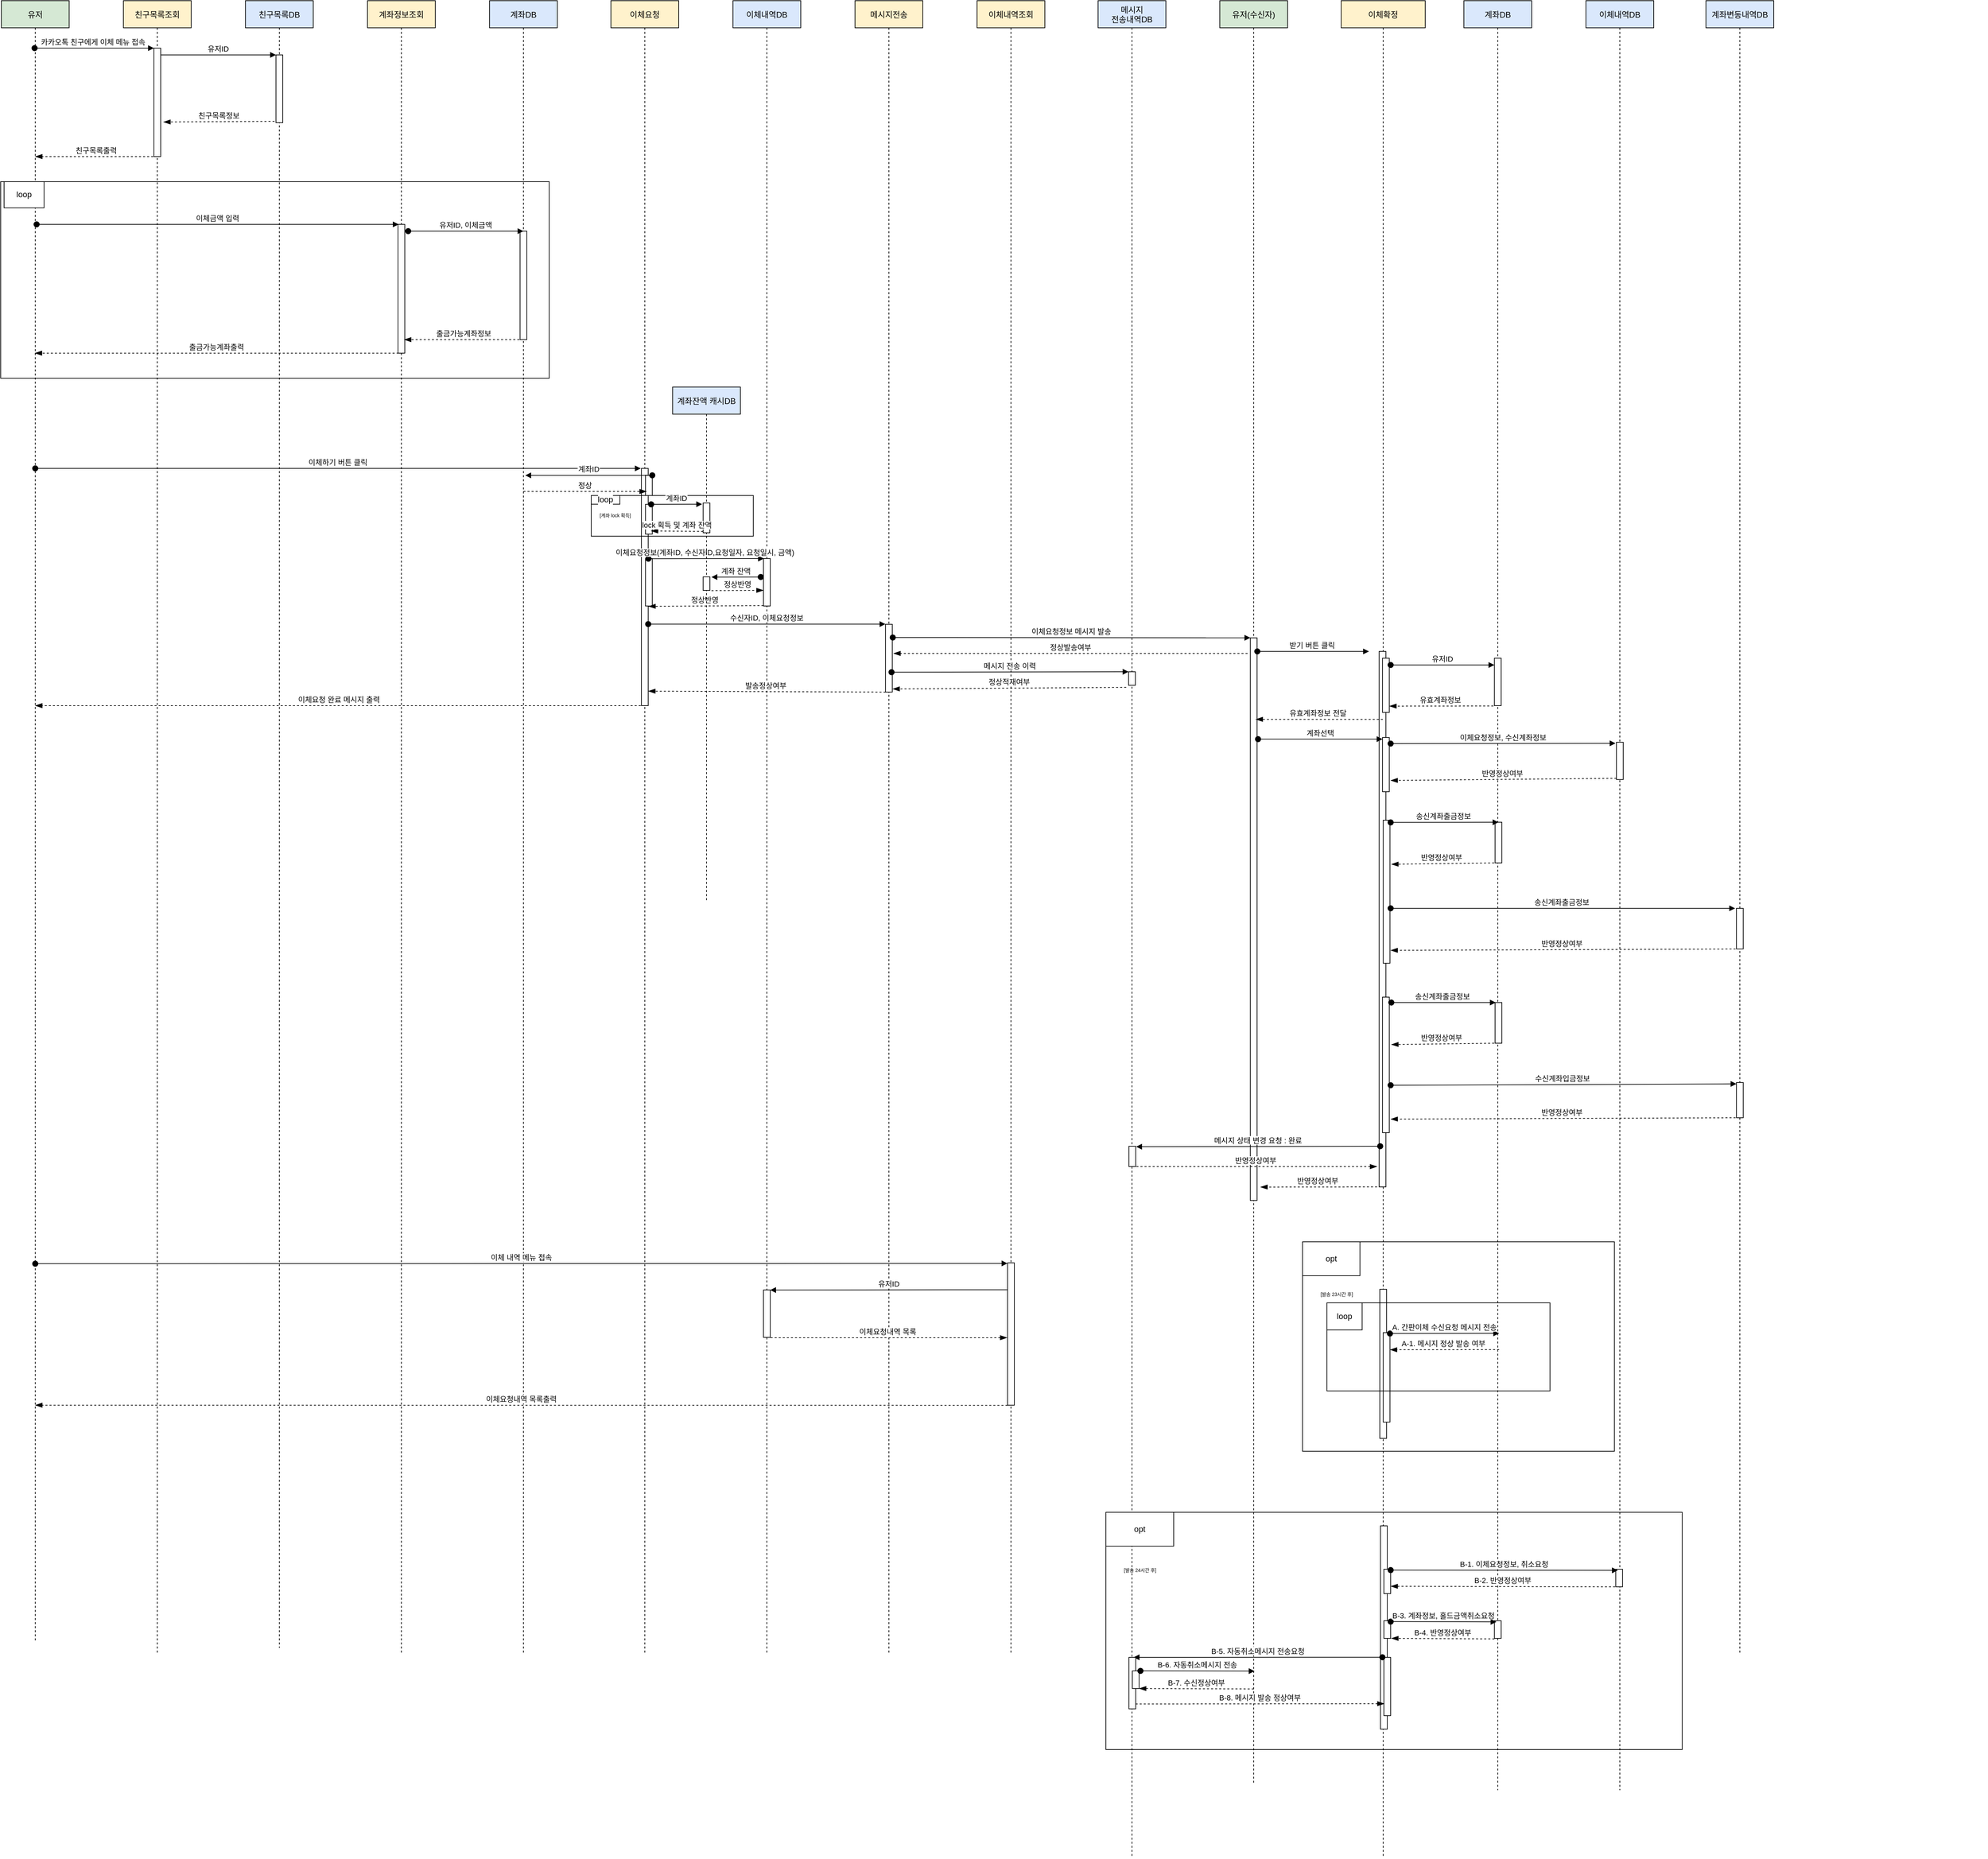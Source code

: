 <mxfile version="20.3.3" type="github">
  <diagram id="kgpKYQtTHZ0yAKxKKP6v" name="Page-1">
    <mxGraphModel dx="6538" dy="3176" grid="1" gridSize="10" guides="1" tooltips="1" connect="1" arrows="1" fold="1" page="1" pageScale="1" pageWidth="850" pageHeight="1100" background="none" math="0" shadow="0">
      <root>
        <mxCell id="0" />
        <mxCell id="1" parent="0" />
        <mxCell id="2jdDPLGbn6Hf8-7H8EuZ-40" value="" style="group" parent="1" vertex="1" connectable="0">
          <mxGeometry x="-380" y="80" width="2929" height="2740" as="geometry" />
        </mxCell>
        <mxCell id="3nuBFxr9cyL0pnOWT2aG-1" value="친구목록조회" style="shape=umlLifeline;perimeter=lifelinePerimeter;container=1;collapsible=0;recursiveResize=0;rounded=0;shadow=0;strokeWidth=1;fillColor=#fff2cc;strokeColor=default;" parent="2jdDPLGbn6Hf8-7H8EuZ-40" vertex="1">
          <mxGeometry x="180" width="100" height="2440" as="geometry" />
        </mxCell>
        <mxCell id="3nuBFxr9cyL0pnOWT2aG-2" value="" style="points=[];perimeter=orthogonalPerimeter;rounded=0;shadow=0;strokeWidth=1;" parent="3nuBFxr9cyL0pnOWT2aG-1" vertex="1">
          <mxGeometry x="45" y="70" width="10" height="160" as="geometry" />
        </mxCell>
        <mxCell id="3nuBFxr9cyL0pnOWT2aG-5" value="친구목록DB" style="shape=umlLifeline;perimeter=lifelinePerimeter;container=1;collapsible=0;recursiveResize=0;rounded=0;shadow=0;strokeWidth=1;fillColor=#dae8fc;strokeColor=default;" parent="2jdDPLGbn6Hf8-7H8EuZ-40" vertex="1">
          <mxGeometry x="360" width="100" height="2430" as="geometry" />
        </mxCell>
        <mxCell id="3nuBFxr9cyL0pnOWT2aG-6" value="" style="points=[];perimeter=orthogonalPerimeter;rounded=0;shadow=0;strokeWidth=1;" parent="3nuBFxr9cyL0pnOWT2aG-5" vertex="1">
          <mxGeometry x="45" y="80" width="10" height="100" as="geometry" />
        </mxCell>
        <mxCell id="3nuBFxr9cyL0pnOWT2aG-7" value="친구목록정보" style="verticalAlign=bottom;endArrow=blockThin;dashed=1;endSize=8;shadow=0;strokeWidth=1;exitX=-0.2;exitY=0.98;exitDx=0;exitDy=0;exitPerimeter=0;endFill=1;entryX=1.4;entryY=0.681;entryDx=0;entryDy=0;entryPerimeter=0;" parent="2jdDPLGbn6Hf8-7H8EuZ-40" target="3nuBFxr9cyL0pnOWT2aG-2" edge="1">
          <mxGeometry relative="1" as="geometry">
            <mxPoint x="240" y="178" as="targetPoint" />
            <mxPoint x="403" y="178" as="sourcePoint" />
          </mxGeometry>
        </mxCell>
        <mxCell id="3nuBFxr9cyL0pnOWT2aG-8" value="유저ID" style="verticalAlign=bottom;endArrow=block;entryX=0;entryY=0;shadow=0;strokeWidth=1;" parent="2jdDPLGbn6Hf8-7H8EuZ-40" source="3nuBFxr9cyL0pnOWT2aG-2" target="3nuBFxr9cyL0pnOWT2aG-6" edge="1">
          <mxGeometry relative="1" as="geometry">
            <mxPoint x="335" y="80" as="sourcePoint" />
          </mxGeometry>
        </mxCell>
        <mxCell id="CvV1-d97VzqDH3h47T7x-1" value="유저" style="shape=umlLifeline;perimeter=lifelinePerimeter;container=1;collapsible=0;recursiveResize=0;rounded=0;shadow=0;strokeWidth=1;fillColor=#d5e8d4;strokeColor=default;" parent="2jdDPLGbn6Hf8-7H8EuZ-40" vertex="1">
          <mxGeometry width="100" height="2420" as="geometry" />
        </mxCell>
        <mxCell id="CvV1-d97VzqDH3h47T7x-10" value="이체금액 입력" style="verticalAlign=bottom;startArrow=oval;endArrow=block;startSize=8;shadow=0;strokeWidth=1;exitX=0.4;exitY=0;exitDx=0;exitDy=0;exitPerimeter=0;entryX=0.1;entryY=0;entryDx=0;entryDy=0;entryPerimeter=0;" parent="CvV1-d97VzqDH3h47T7x-1" target="CvV1-d97VzqDH3h47T7x-8" edge="1">
          <mxGeometry relative="1" as="geometry">
            <mxPoint x="52" y="330" as="sourcePoint" />
            <mxPoint x="228" y="330" as="targetPoint" />
          </mxGeometry>
        </mxCell>
        <mxCell id="3nuBFxr9cyL0pnOWT2aG-3" value="카카오톡 친구에게 이체 메뉴 접속 " style="verticalAlign=bottom;startArrow=oval;endArrow=block;startSize=8;shadow=0;strokeWidth=1;exitX=0.4;exitY=0;exitDx=0;exitDy=0;exitPerimeter=0;" parent="2jdDPLGbn6Hf8-7H8EuZ-40" target="3nuBFxr9cyL0pnOWT2aG-2" edge="1">
          <mxGeometry relative="1" as="geometry">
            <mxPoint x="49" y="70" as="sourcePoint" />
          </mxGeometry>
        </mxCell>
        <mxCell id="CvV1-d97VzqDH3h47T7x-9" value="친구목록출력" style="verticalAlign=bottom;endArrow=blockThin;dashed=1;endSize=8;shadow=0;strokeWidth=1;endFill=1;" parent="2jdDPLGbn6Hf8-7H8EuZ-40" target="CvV1-d97VzqDH3h47T7x-1" edge="1">
          <mxGeometry relative="1" as="geometry">
            <mxPoint x="245" y="240" as="targetPoint" />
            <mxPoint x="230" y="230" as="sourcePoint" />
          </mxGeometry>
        </mxCell>
        <mxCell id="CvV1-d97VzqDH3h47T7x-13" value="계좌정보조회" style="shape=umlLifeline;perimeter=lifelinePerimeter;container=1;collapsible=0;recursiveResize=0;rounded=0;shadow=0;strokeWidth=1;fillColor=#fff2cc;strokeColor=default;" parent="2jdDPLGbn6Hf8-7H8EuZ-40" vertex="1">
          <mxGeometry x="540" width="100" height="2440" as="geometry" />
        </mxCell>
        <mxCell id="CvV1-d97VzqDH3h47T7x-8" value="" style="points=[];perimeter=orthogonalPerimeter;rounded=0;shadow=0;strokeWidth=1;" parent="CvV1-d97VzqDH3h47T7x-13" vertex="1">
          <mxGeometry x="45" y="330" width="10" height="190" as="geometry" />
        </mxCell>
        <mxCell id="CvV1-d97VzqDH3h47T7x-15" value="계좌DB" style="shape=umlLifeline;perimeter=lifelinePerimeter;container=1;collapsible=0;recursiveResize=0;rounded=0;shadow=0;strokeWidth=1;fillColor=#dae8fc;strokeColor=default;" parent="2jdDPLGbn6Hf8-7H8EuZ-40" vertex="1">
          <mxGeometry x="720" width="100" height="2440" as="geometry" />
        </mxCell>
        <mxCell id="CvV1-d97VzqDH3h47T7x-16" value="" style="points=[];perimeter=orthogonalPerimeter;rounded=0;shadow=0;strokeWidth=1;" parent="CvV1-d97VzqDH3h47T7x-15" vertex="1">
          <mxGeometry x="45" y="340" width="10" height="160" as="geometry" />
        </mxCell>
        <mxCell id="CvV1-d97VzqDH3h47T7x-19" value="유저ID, 이체금액" style="verticalAlign=bottom;startArrow=oval;endArrow=block;startSize=8;shadow=0;strokeWidth=1;entryX=0.5;entryY=0;entryDx=0;entryDy=0;entryPerimeter=0;" parent="2jdDPLGbn6Hf8-7H8EuZ-40" target="CvV1-d97VzqDH3h47T7x-16" edge="1">
          <mxGeometry relative="1" as="geometry">
            <mxPoint x="600" y="340" as="sourcePoint" />
            <mxPoint x="1154" y="370" as="targetPoint" />
          </mxGeometry>
        </mxCell>
        <mxCell id="CvV1-d97VzqDH3h47T7x-24" value="출금가능계좌정보" style="verticalAlign=bottom;endArrow=blockThin;dashed=1;endSize=8;shadow=0;strokeWidth=1;entryX=0.9;entryY=0.869;entryDx=0;entryDy=0;entryPerimeter=0;exitX=0.5;exitY=1;exitDx=0;exitDy=0;exitPerimeter=0;endFill=1;" parent="2jdDPLGbn6Hf8-7H8EuZ-40" edge="1">
          <mxGeometry relative="1" as="geometry">
            <mxPoint x="594" y="500.04" as="targetPoint" />
            <mxPoint x="770" y="500" as="sourcePoint" />
          </mxGeometry>
        </mxCell>
        <mxCell id="CvV1-d97VzqDH3h47T7x-25" value="출금가능계좌출력" style="verticalAlign=bottom;endArrow=blockThin;dashed=1;endSize=8;shadow=0;strokeWidth=1;exitX=0.5;exitY=1;exitDx=0;exitDy=0;exitPerimeter=0;endFill=1;" parent="2jdDPLGbn6Hf8-7H8EuZ-40" edge="1">
          <mxGeometry relative="1" as="geometry">
            <mxPoint x="49.5" y="520" as="targetPoint" />
            <mxPoint x="586" y="520" as="sourcePoint" />
          </mxGeometry>
        </mxCell>
        <mxCell id="CvV1-d97VzqDH3h47T7x-55" value="" style="group" parent="2jdDPLGbn6Hf8-7H8EuZ-40" vertex="1" connectable="0">
          <mxGeometry x="4" y="267" width="809" height="290" as="geometry" />
        </mxCell>
        <mxCell id="CvV1-d97VzqDH3h47T7x-54" value="loop" style="whiteSpace=wrap;html=1;labelBackgroundColor=#FFFFFF;strokeWidth=1;fillColor=default;" parent="CvV1-d97VzqDH3h47T7x-55" vertex="1">
          <mxGeometry width="58.99" height="38.667" as="geometry" />
        </mxCell>
        <mxCell id="CvV1-d97VzqDH3h47T7x-53" value="" style="whiteSpace=wrap;html=1;labelBackgroundColor=#FFFFFF;strokeWidth=1;fillColor=none;" parent="CvV1-d97VzqDH3h47T7x-55" vertex="1">
          <mxGeometry x="-5" width="809" height="290" as="geometry" />
        </mxCell>
        <mxCell id="CvV1-d97VzqDH3h47T7x-63" value="이체하기 버튼 클릭" style="verticalAlign=bottom;startArrow=oval;endArrow=block;startSize=8;shadow=0;strokeWidth=1;exitX=0.4;exitY=0;exitDx=0;exitDy=0;exitPerimeter=0;entryX=-0.1;entryY=0;entryDx=0;entryDy=0;entryPerimeter=0;" parent="2jdDPLGbn6Hf8-7H8EuZ-40" target="CvV1-d97VzqDH3h47T7x-65" edge="1">
          <mxGeometry relative="1" as="geometry">
            <mxPoint x="50" y="690" as="sourcePoint" />
            <mxPoint x="226" y="690" as="targetPoint" />
          </mxGeometry>
        </mxCell>
        <mxCell id="CvV1-d97VzqDH3h47T7x-77" value="이체요청 완료 메시지 출력 " style="verticalAlign=bottom;endArrow=blockThin;dashed=1;endSize=8;shadow=0;strokeWidth=1;exitX=0.5;exitY=1;exitDx=0;exitDy=0;exitPerimeter=0;endFill=1;" parent="2jdDPLGbn6Hf8-7H8EuZ-40" source="CvV1-d97VzqDH3h47T7x-65" target="CvV1-d97VzqDH3h47T7x-1" edge="1">
          <mxGeometry relative="1" as="geometry">
            <mxPoint x="772.0" y="1040.45" as="targetPoint" />
            <mxPoint x="1120.85" y="1040" as="sourcePoint" />
          </mxGeometry>
        </mxCell>
        <mxCell id="CvV1-d97VzqDH3h47T7x-79" value="이체 내역 메뉴 접속" style="verticalAlign=bottom;startArrow=oval;endArrow=block;startSize=8;shadow=0;strokeWidth=1;exitX=0.5;exitY=0.484;exitDx=0;exitDy=0;exitPerimeter=0;entryX=-0.015;entryY=0.004;entryDx=0;entryDy=0;entryPerimeter=0;" parent="2jdDPLGbn6Hf8-7H8EuZ-40" target="CvV1-d97VzqDH3h47T7x-82" edge="1">
          <mxGeometry relative="1" as="geometry">
            <mxPoint x="50" y="1863.28" as="sourcePoint" />
            <mxPoint x="1127" y="1862" as="targetPoint" />
          </mxGeometry>
        </mxCell>
        <mxCell id="CvV1-d97VzqDH3h47T7x-87" value="이체요청내역 목록출력" style="verticalAlign=bottom;endArrow=blockThin;dashed=1;endSize=8;shadow=0;strokeWidth=1;endFill=1;exitX=0;exitY=1.001;exitDx=0;exitDy=0;exitPerimeter=0;" parent="2jdDPLGbn6Hf8-7H8EuZ-40" source="CvV1-d97VzqDH3h47T7x-82" edge="1">
          <mxGeometry relative="1" as="geometry">
            <mxPoint x="50" y="2072" as="targetPoint" />
            <mxPoint x="1790" y="2072" as="sourcePoint" />
          </mxGeometry>
        </mxCell>
        <mxCell id="CvV1-d97VzqDH3h47T7x-135" value="" style="group" parent="2jdDPLGbn6Hf8-7H8EuZ-40" vertex="1" connectable="0">
          <mxGeometry x="899" width="2030" height="2740" as="geometry" />
        </mxCell>
        <mxCell id="CvV1-d97VzqDH3h47T7x-64" value="이체요청" style="shape=umlLifeline;perimeter=lifelinePerimeter;container=1;collapsible=0;recursiveResize=0;rounded=0;shadow=0;strokeWidth=1;fillColor=#fff2cc;strokeColor=default;" parent="CvV1-d97VzqDH3h47T7x-135" vertex="1">
          <mxGeometry width="100" height="2440" as="geometry" />
        </mxCell>
        <mxCell id="CvV1-d97VzqDH3h47T7x-65" value="" style="points=[];perimeter=orthogonalPerimeter;rounded=0;shadow=0;strokeWidth=1;" parent="CvV1-d97VzqDH3h47T7x-64" vertex="1">
          <mxGeometry x="45" y="690" width="10" height="350" as="geometry" />
        </mxCell>
        <mxCell id="998yXdrQcmCT62WCg0Dt-4" value="" style="points=[];perimeter=orthogonalPerimeter;rounded=0;shadow=0;strokeWidth=1;" vertex="1" parent="CvV1-d97VzqDH3h47T7x-64">
          <mxGeometry x="51" y="823" width="10" height="70" as="geometry" />
        </mxCell>
        <mxCell id="998yXdrQcmCT62WCg0Dt-15" value="" style="group" vertex="1" connectable="0" parent="CvV1-d97VzqDH3h47T7x-64">
          <mxGeometry x="-19" y="730" width="229" height="60" as="geometry" />
        </mxCell>
        <mxCell id="CvV1-d97VzqDH3h47T7x-56" value="" style="group" parent="998yXdrQcmCT62WCg0Dt-15" vertex="1" connectable="0">
          <mxGeometry width="229.0" height="60" as="geometry" />
        </mxCell>
        <mxCell id="CvV1-d97VzqDH3h47T7x-61" value="" style="group" parent="CvV1-d97VzqDH3h47T7x-56" vertex="1" connectable="0">
          <mxGeometry width="229.0" height="60" as="geometry" />
        </mxCell>
        <mxCell id="CvV1-d97VzqDH3h47T7x-57" value="" style="whiteSpace=wrap;html=1;labelBackgroundColor=#FFFFFF;strokeWidth=1;fillColor=none;" parent="CvV1-d97VzqDH3h47T7x-61" vertex="1">
          <mxGeometry x="-10" width="239" height="60" as="geometry" />
        </mxCell>
        <mxCell id="CvV1-d97VzqDH3h47T7x-60" value="[계좌 lock 획득]" style="text;html=1;align=center;verticalAlign=middle;resizable=0;points=[];autosize=1;strokeColor=none;fillColor=none;fontSize=7;" parent="CvV1-d97VzqDH3h47T7x-61" vertex="1">
          <mxGeometry x="-20.004" y="15.0" width="90" height="30" as="geometry" />
        </mxCell>
        <mxCell id="CvV1-d97VzqDH3h47T7x-58" value="loop" style="whiteSpace=wrap;html=1;labelBackgroundColor=#FFFFFF;strokeWidth=1;fillColor=default;" parent="998yXdrQcmCT62WCg0Dt-15" vertex="1">
          <mxGeometry x="-10" width="42.184" height="12.857" as="geometry" />
        </mxCell>
        <mxCell id="CvV1-d97VzqDH3h47T7x-66" value="이체내역DB" style="shape=umlLifeline;perimeter=lifelinePerimeter;container=1;collapsible=0;recursiveResize=0;rounded=0;shadow=0;strokeWidth=1;fillColor=#dae8fc;strokeColor=default;" parent="CvV1-d97VzqDH3h47T7x-135" vertex="1">
          <mxGeometry x="180" width="100" height="2440" as="geometry" />
        </mxCell>
        <mxCell id="CvV1-d97VzqDH3h47T7x-67" value="" style="points=[];perimeter=orthogonalPerimeter;rounded=0;shadow=0;strokeWidth=1;" parent="CvV1-d97VzqDH3h47T7x-66" vertex="1">
          <mxGeometry x="45" y="823" width="10" height="70" as="geometry" />
        </mxCell>
        <mxCell id="CvV1-d97VzqDH3h47T7x-84" value="" style="points=[];perimeter=orthogonalPerimeter;rounded=0;shadow=0;strokeWidth=1;" parent="CvV1-d97VzqDH3h47T7x-66" vertex="1">
          <mxGeometry x="45" y="1902" width="10" height="70" as="geometry" />
        </mxCell>
        <mxCell id="CvV1-d97VzqDH3h47T7x-68" value="메시지전송" style="shape=umlLifeline;perimeter=lifelinePerimeter;container=1;collapsible=0;recursiveResize=0;rounded=0;shadow=0;strokeWidth=1;fillColor=#fff2cc;strokeColor=default;" parent="CvV1-d97VzqDH3h47T7x-135" vertex="1">
          <mxGeometry x="360" width="100" height="2440" as="geometry" />
        </mxCell>
        <mxCell id="CvV1-d97VzqDH3h47T7x-69" value="" style="points=[];perimeter=orthogonalPerimeter;rounded=0;shadow=0;strokeWidth=1;" parent="CvV1-d97VzqDH3h47T7x-68" vertex="1">
          <mxGeometry x="45" y="920" width="10" height="100" as="geometry" />
        </mxCell>
        <mxCell id="CvV1-d97VzqDH3h47T7x-71" value="이체요청정보(계좌ID, 수신자ID,요청일자, 요청일시, 금액) " style="verticalAlign=bottom;startArrow=oval;endArrow=block;startSize=8;shadow=0;strokeWidth=1;exitX=1.031;exitY=0.172;exitDx=0;exitDy=0;exitPerimeter=0;entryX=0.068;entryY=0;entryDx=0;entryDy=0;entryPerimeter=0;" parent="CvV1-d97VzqDH3h47T7x-135" target="CvV1-d97VzqDH3h47T7x-67" edge="1">
          <mxGeometry relative="1" as="geometry">
            <mxPoint x="55.31" y="823.2" as="sourcePoint" />
            <mxPoint x="230" y="823" as="targetPoint" />
          </mxGeometry>
        </mxCell>
        <mxCell id="CvV1-d97VzqDH3h47T7x-72" value="수신자ID, 이체요청정보" style="verticalAlign=bottom;startArrow=oval;endArrow=block;startSize=8;shadow=0;strokeWidth=1;entryX=-0.014;entryY=-0.003;entryDx=0;entryDy=0;entryPerimeter=0;" parent="CvV1-d97VzqDH3h47T7x-135" source="CvV1-d97VzqDH3h47T7x-65" target="CvV1-d97VzqDH3h47T7x-69" edge="1">
          <mxGeometry relative="1" as="geometry">
            <mxPoint x="65.31" y="860.2" as="sourcePoint" />
            <mxPoint x="235.68" y="860" as="targetPoint" />
          </mxGeometry>
        </mxCell>
        <mxCell id="CvV1-d97VzqDH3h47T7x-73" value="정상반영 " style="verticalAlign=bottom;endArrow=blockThin;dashed=1;endSize=8;shadow=0;strokeWidth=1;exitX=0.009;exitY=0.991;exitDx=0;exitDy=0;exitPerimeter=0;endFill=1;entryX=1.036;entryY=0.373;entryDx=0;entryDy=0;entryPerimeter=0;" parent="CvV1-d97VzqDH3h47T7x-135" source="CvV1-d97VzqDH3h47T7x-67" edge="1">
          <mxGeometry x="-0.001" relative="1" as="geometry">
            <mxPoint x="55.36" y="893.55" as="targetPoint" />
            <mxPoint x="225" y="891.82" as="sourcePoint" />
            <mxPoint as="offset" />
          </mxGeometry>
        </mxCell>
        <mxCell id="CvV1-d97VzqDH3h47T7x-74" value="유저(수신자)" style="shape=umlLifeline;perimeter=lifelinePerimeter;container=1;collapsible=0;recursiveResize=0;rounded=0;shadow=0;strokeWidth=1;fillColor=#d5e8d4;strokeColor=default;" parent="CvV1-d97VzqDH3h47T7x-135" vertex="1">
          <mxGeometry x="898" width="100" height="2630" as="geometry" />
        </mxCell>
        <mxCell id="CvV1-d97VzqDH3h47T7x-88" value="" style="points=[];perimeter=orthogonalPerimeter;rounded=0;shadow=0;strokeWidth=1;" parent="CvV1-d97VzqDH3h47T7x-74" vertex="1">
          <mxGeometry x="45" y="940" width="10" height="830" as="geometry" />
        </mxCell>
        <mxCell id="CvV1-d97VzqDH3h47T7x-76" value="발송정상여부 " style="verticalAlign=bottom;endArrow=blockThin;dashed=1;endSize=8;shadow=0;strokeWidth=1;exitX=0.008;exitY=1;exitDx=0;exitDy=0;exitPerimeter=0;endFill=1;entryX=1.012;entryY=0.939;entryDx=0;entryDy=0;entryPerimeter=0;" parent="CvV1-d97VzqDH3h47T7x-135" source="CvV1-d97VzqDH3h47T7x-69" target="CvV1-d97VzqDH3h47T7x-65" edge="1">
          <mxGeometry relative="1" as="geometry">
            <mxPoint x="150" y="931" as="targetPoint" />
            <mxPoint x="399.73" y="930.0" as="sourcePoint" />
          </mxGeometry>
        </mxCell>
        <mxCell id="CvV1-d97VzqDH3h47T7x-81" value="이체내역조회" style="shape=umlLifeline;perimeter=lifelinePerimeter;container=1;collapsible=0;recursiveResize=0;rounded=0;shadow=0;strokeWidth=1;fillColor=#fff2cc;strokeColor=default;" parent="CvV1-d97VzqDH3h47T7x-135" vertex="1">
          <mxGeometry x="540" width="100" height="2440" as="geometry" />
        </mxCell>
        <mxCell id="CvV1-d97VzqDH3h47T7x-82" value="" style="points=[];perimeter=orthogonalPerimeter;rounded=0;shadow=0;strokeWidth=1;" parent="CvV1-d97VzqDH3h47T7x-81" vertex="1">
          <mxGeometry x="45" y="1862" width="10" height="210" as="geometry" />
        </mxCell>
        <mxCell id="CvV1-d97VzqDH3h47T7x-83" value="유저ID" style="verticalAlign=bottom;startArrow=none;endArrow=block;startSize=8;shadow=0;strokeWidth=1;exitX=0.002;exitY=0.189;exitDx=0;exitDy=0;exitPerimeter=0;entryX=0.99;entryY=0.002;entryDx=0;entryDy=0;entryPerimeter=0;startFill=0;" parent="CvV1-d97VzqDH3h47T7x-135" source="CvV1-d97VzqDH3h47T7x-82" target="CvV1-d97VzqDH3h47T7x-84" edge="1">
          <mxGeometry relative="1" as="geometry">
            <mxPoint x="-1020" y="1873.28" as="sourcePoint" />
            <mxPoint x="340" y="1902" as="targetPoint" />
          </mxGeometry>
        </mxCell>
        <mxCell id="CvV1-d97VzqDH3h47T7x-85" value="이체요청내역 목록 " style="verticalAlign=bottom;endArrow=blockThin;dashed=1;endSize=8;shadow=0;strokeWidth=1;exitX=1.047;exitY=1.008;exitDx=0;exitDy=0;exitPerimeter=0;endFill=1;entryX=-0.049;entryY=0.526;entryDx=0;entryDy=0;entryPerimeter=0;" parent="CvV1-d97VzqDH3h47T7x-135" source="CvV1-d97VzqDH3h47T7x-84" target="CvV1-d97VzqDH3h47T7x-82" edge="1">
          <mxGeometry relative="1" as="geometry">
            <mxPoint x="-140" y="2022.45" as="targetPoint" />
            <mxPoint x="208.85" y="2022" as="sourcePoint" />
          </mxGeometry>
        </mxCell>
        <mxCell id="CvV1-d97VzqDH3h47T7x-89" value="이체확정" style="shape=umlLifeline;perimeter=lifelinePerimeter;container=1;collapsible=0;recursiveResize=0;rounded=0;shadow=0;strokeWidth=1;fillColor=#fff2cc;strokeColor=default;" parent="CvV1-d97VzqDH3h47T7x-135" vertex="1">
          <mxGeometry x="1077" width="124" height="2740" as="geometry" />
        </mxCell>
        <mxCell id="CvV1-d97VzqDH3h47T7x-90" value="" style="points=[];perimeter=orthogonalPerimeter;rounded=0;shadow=0;strokeWidth=1;" parent="CvV1-d97VzqDH3h47T7x-89" vertex="1">
          <mxGeometry x="56" y="960" width="10" height="790" as="geometry" />
        </mxCell>
        <mxCell id="CvV1-d97VzqDH3h47T7x-94" value="" style="points=[];perimeter=orthogonalPerimeter;rounded=0;shadow=0;strokeWidth=1;" parent="CvV1-d97VzqDH3h47T7x-89" vertex="1">
          <mxGeometry x="61" y="970" width="10" height="80" as="geometry" />
        </mxCell>
        <mxCell id="CvV1-d97VzqDH3h47T7x-114" value="" style="points=[];perimeter=orthogonalPerimeter;rounded=0;shadow=0;strokeWidth=1;" parent="CvV1-d97VzqDH3h47T7x-89" vertex="1">
          <mxGeometry x="62" y="1209" width="10" height="211" as="geometry" />
        </mxCell>
        <mxCell id="CvV1-d97VzqDH3h47T7x-124" value="" style="points=[];perimeter=orthogonalPerimeter;rounded=0;shadow=0;strokeWidth=1;" parent="CvV1-d97VzqDH3h47T7x-89" vertex="1">
          <mxGeometry x="61" y="1470" width="10" height="200" as="geometry" />
        </mxCell>
        <mxCell id="2jdDPLGbn6Hf8-7H8EuZ-38" value="유효계좌정보 전달 " style="verticalAlign=bottom;endArrow=blockThin;dashed=1;endSize=8;shadow=0;strokeWidth=1;endFill=1;entryX=1.014;entryY=0.884;entryDx=0;entryDy=0;entryPerimeter=0;" parent="CvV1-d97VzqDH3h47T7x-89" source="CvV1-d97VzqDH3h47T7x-89" edge="1">
          <mxGeometry relative="1" as="geometry">
            <mxPoint x="-126.0" y="1060.23" as="targetPoint" />
            <mxPoint x="27.36" y="1060.0" as="sourcePoint" />
          </mxGeometry>
        </mxCell>
        <mxCell id="CvV1-d97VzqDH3h47T7x-91" value="받기 버튼 클릭 " style="verticalAlign=bottom;startArrow=oval;endArrow=block;startSize=8;shadow=0;strokeWidth=1;exitX=1.071;exitY=0.235;exitDx=0;exitDy=0;exitPerimeter=0;" parent="CvV1-d97VzqDH3h47T7x-135" edge="1">
          <mxGeometry relative="1" as="geometry">
            <mxPoint x="953.35" y="960.0" as="sourcePoint" />
            <mxPoint x="1118" y="960" as="targetPoint" />
          </mxGeometry>
        </mxCell>
        <mxCell id="CvV1-d97VzqDH3h47T7x-92" value="계좌DB" style="shape=umlLifeline;perimeter=lifelinePerimeter;container=1;collapsible=0;recursiveResize=0;rounded=0;shadow=0;strokeWidth=1;labelBackgroundColor=none;fillColor=#dae8fc;strokeColor=default;" parent="CvV1-d97VzqDH3h47T7x-135" vertex="1">
          <mxGeometry x="1258" width="100" height="2640" as="geometry" />
        </mxCell>
        <mxCell id="CvV1-d97VzqDH3h47T7x-93" value="" style="points=[];perimeter=orthogonalPerimeter;rounded=0;shadow=0;strokeWidth=1;" parent="CvV1-d97VzqDH3h47T7x-92" vertex="1">
          <mxGeometry x="45" y="970" width="10" height="70" as="geometry" />
        </mxCell>
        <mxCell id="CvV1-d97VzqDH3h47T7x-126" value="수신계좌입금정보 " style="verticalAlign=bottom;startArrow=oval;endArrow=block;startSize=8;shadow=0;strokeWidth=1;entryX=-0.038;entryY=0.124;entryDx=0;entryDy=0;entryPerimeter=0;" parent="CvV1-d97VzqDH3h47T7x-92" edge="1">
          <mxGeometry relative="1" as="geometry">
            <mxPoint x="-108" y="1600" as="sourcePoint" />
            <mxPoint x="402.0" y="1598" as="targetPoint" />
          </mxGeometry>
        </mxCell>
        <mxCell id="CvV1-d97VzqDH3h47T7x-127" value="반영정상여부 " style="verticalAlign=bottom;endArrow=blockThin;dashed=1;endSize=8;shadow=0;strokeWidth=1;endFill=1;exitX=-0.128;exitY=1;exitDx=0;exitDy=0;exitPerimeter=0;" parent="CvV1-d97VzqDH3h47T7x-92" edge="1">
          <mxGeometry relative="1" as="geometry">
            <mxPoint x="-108" y="1650" as="targetPoint" />
            <mxPoint x="400.72" y="1648" as="sourcePoint" />
          </mxGeometry>
        </mxCell>
        <mxCell id="CvV1-d97VzqDH3h47T7x-95" value="유저ID" style="verticalAlign=bottom;startArrow=oval;endArrow=block;startSize=8;shadow=0;strokeWidth=1;entryX=-0.006;entryY=0.143;entryDx=0;entryDy=0;entryPerimeter=0;" parent="CvV1-d97VzqDH3h47T7x-135" target="CvV1-d97VzqDH3h47T7x-93" edge="1">
          <mxGeometry relative="1" as="geometry">
            <mxPoint x="1150" y="980" as="sourcePoint" />
            <mxPoint x="1308.29" y="980.16" as="targetPoint" />
          </mxGeometry>
        </mxCell>
        <mxCell id="CvV1-d97VzqDH3h47T7x-96" value="유효계좌정보 " style="verticalAlign=bottom;endArrow=blockThin;dashed=1;endSize=8;shadow=0;strokeWidth=1;endFill=1;exitX=-0.15;exitY=1.007;exitDx=0;exitDy=0;exitPerimeter=0;entryX=1.014;entryY=0.884;entryDx=0;entryDy=0;entryPerimeter=0;" parent="CvV1-d97VzqDH3h47T7x-135" source="CvV1-d97VzqDH3h47T7x-93" target="CvV1-d97VzqDH3h47T7x-94" edge="1">
          <mxGeometry relative="1" as="geometry">
            <mxPoint x="1138" y="1040" as="targetPoint" />
            <mxPoint x="1503" y="1050.21" as="sourcePoint" />
          </mxGeometry>
        </mxCell>
        <mxCell id="CvV1-d97VzqDH3h47T7x-103" value="" style="points=[];perimeter=orthogonalPerimeter;rounded=0;shadow=0;strokeWidth=1;" parent="CvV1-d97VzqDH3h47T7x-135" vertex="1">
          <mxGeometry x="1138" y="1087" width="10" height="80" as="geometry" />
        </mxCell>
        <mxCell id="CvV1-d97VzqDH3h47T7x-105" value="반영정상여부 " style="verticalAlign=bottom;endArrow=blockThin;dashed=1;endSize=8;shadow=0;strokeWidth=1;endFill=1;entryX=1.014;entryY=0.884;entryDx=0;entryDy=0;entryPerimeter=0;" parent="CvV1-d97VzqDH3h47T7x-135" edge="1">
          <mxGeometry relative="1" as="geometry">
            <mxPoint x="958.0" y="1750.23" as="targetPoint" />
            <mxPoint x="1130" y="1750" as="sourcePoint" />
          </mxGeometry>
        </mxCell>
        <mxCell id="CvV1-d97VzqDH3h47T7x-106" value="이체내역DB" style="shape=umlLifeline;perimeter=lifelinePerimeter;container=1;collapsible=0;recursiveResize=0;rounded=0;shadow=0;strokeWidth=1;fillColor=#dae8fc;strokeColor=default;" parent="CvV1-d97VzqDH3h47T7x-135" vertex="1">
          <mxGeometry x="1438" width="100" height="2640" as="geometry" />
        </mxCell>
        <mxCell id="CvV1-d97VzqDH3h47T7x-108" value="" style="points=[];perimeter=orthogonalPerimeter;rounded=0;shadow=0;strokeWidth=1;" parent="CvV1-d97VzqDH3h47T7x-106" vertex="1">
          <mxGeometry x="45" y="1094" width="10" height="55" as="geometry" />
        </mxCell>
        <mxCell id="CvV1-d97VzqDH3h47T7x-109" value="이체요청정보, 수신계좌정보" style="verticalAlign=bottom;startArrow=oval;endArrow=block;startSize=8;shadow=0;strokeWidth=1;entryX=-0.133;entryY=0.029;entryDx=0;entryDy=0;entryPerimeter=0;" parent="CvV1-d97VzqDH3h47T7x-135" target="CvV1-d97VzqDH3h47T7x-108" edge="1">
          <mxGeometry relative="1" as="geometry">
            <mxPoint x="1150" y="1096" as="sourcePoint" />
            <mxPoint x="1303.0" y="1095.01" as="targetPoint" />
          </mxGeometry>
        </mxCell>
        <mxCell id="CvV1-d97VzqDH3h47T7x-110" value="계좌변동내역DB" style="shape=umlLifeline;perimeter=lifelinePerimeter;container=1;collapsible=0;recursiveResize=0;rounded=0;shadow=0;strokeWidth=1;fillColor=#dae8fc;strokeColor=default;" parent="CvV1-d97VzqDH3h47T7x-135" vertex="1">
          <mxGeometry x="1615" width="100" height="2440" as="geometry" />
        </mxCell>
        <mxCell id="CvV1-d97VzqDH3h47T7x-111" value="" style="points=[];perimeter=orthogonalPerimeter;rounded=0;shadow=0;strokeWidth=1;" parent="CvV1-d97VzqDH3h47T7x-110" vertex="1">
          <mxGeometry x="45" y="1339" width="10" height="60" as="geometry" />
        </mxCell>
        <mxCell id="CvV1-d97VzqDH3h47T7x-125" value="" style="points=[];perimeter=orthogonalPerimeter;rounded=0;shadow=0;strokeWidth=1;" parent="CvV1-d97VzqDH3h47T7x-110" vertex="1">
          <mxGeometry x="45" y="1596" width="10" height="52" as="geometry" />
        </mxCell>
        <mxCell id="CvV1-d97VzqDH3h47T7x-112" value="반영정상여부 " style="verticalAlign=bottom;endArrow=blockThin;dashed=1;endSize=8;shadow=0;strokeWidth=1;endFill=1;entryX=1.2;entryY=0.792;entryDx=0;entryDy=0;entryPerimeter=0;exitX=0.002;exitY=0.967;exitDx=0;exitDy=0;exitPerimeter=0;" parent="CvV1-d97VzqDH3h47T7x-135" source="CvV1-d97VzqDH3h47T7x-108" target="CvV1-d97VzqDH3h47T7x-103" edge="1">
          <mxGeometry relative="1" as="geometry">
            <mxPoint x="1138.0" y="1145.23" as="targetPoint" />
            <mxPoint x="1301.36" y="1145.0" as="sourcePoint" />
          </mxGeometry>
        </mxCell>
        <mxCell id="CvV1-d97VzqDH3h47T7x-115" value="송신계좌출금정보 " style="verticalAlign=bottom;startArrow=oval;endArrow=block;startSize=8;shadow=0;strokeWidth=1;" parent="CvV1-d97VzqDH3h47T7x-135" edge="1">
          <mxGeometry relative="1" as="geometry">
            <mxPoint x="1150" y="1339" as="sourcePoint" />
            <mxPoint x="1658" y="1339" as="targetPoint" />
          </mxGeometry>
        </mxCell>
        <mxCell id="CvV1-d97VzqDH3h47T7x-117" value="반영정상여부 " style="verticalAlign=bottom;endArrow=blockThin;dashed=1;endSize=8;shadow=0;strokeWidth=1;endFill=1;exitX=-0.128;exitY=1;exitDx=0;exitDy=0;exitPerimeter=0;" parent="CvV1-d97VzqDH3h47T7x-135" source="CvV1-d97VzqDH3h47T7x-111" edge="1">
          <mxGeometry relative="1" as="geometry">
            <mxPoint x="1150" y="1401" as="targetPoint" />
            <mxPoint x="1483.02" y="1399" as="sourcePoint" />
          </mxGeometry>
        </mxCell>
        <mxCell id="CvV1-d97VzqDH3h47T7x-147" value="메시지&#xa;전송내역DB" style="shape=umlLifeline;perimeter=lifelinePerimeter;container=1;collapsible=0;recursiveResize=0;rounded=0;shadow=0;strokeWidth=1;fillColor=#dae8fc;strokeColor=default;" parent="CvV1-d97VzqDH3h47T7x-135" vertex="1">
          <mxGeometry x="718.5" width="100" height="2740" as="geometry" />
        </mxCell>
        <mxCell id="CvV1-d97VzqDH3h47T7x-148" value="" style="points=[];perimeter=orthogonalPerimeter;rounded=0;shadow=0;strokeWidth=1;" parent="CvV1-d97VzqDH3h47T7x-147" vertex="1">
          <mxGeometry x="45" y="990" width="10" height="20" as="geometry" />
        </mxCell>
        <mxCell id="CvV1-d97VzqDH3h47T7x-75" value="이체요청정보 메시지 발송" style="verticalAlign=bottom;startArrow=oval;endArrow=block;startSize=8;shadow=0;strokeWidth=1;exitX=1.071;exitY=0.235;exitDx=0;exitDy=0;exitPerimeter=0;entryX=0;entryY=0.001;entryDx=0;entryDy=0;entryPerimeter=0;" parent="CvV1-d97VzqDH3h47T7x-135" edge="1">
          <mxGeometry relative="1" as="geometry">
            <mxPoint x="415.71" y="939.45" as="sourcePoint" />
            <mxPoint x="943" y="939.89" as="targetPoint" />
          </mxGeometry>
        </mxCell>
        <mxCell id="CvV1-d97VzqDH3h47T7x-150" value="메시지 전송 이력" style="verticalAlign=bottom;startArrow=oval;endArrow=block;startSize=8;shadow=0;strokeWidth=1;exitX=0.539;exitY=0.406;exitDx=0;exitDy=0;exitPerimeter=0;entryX=-0.015;entryY=0;entryDx=0;entryDy=0;entryPerimeter=0;" parent="CvV1-d97VzqDH3h47T7x-135" source="CvV1-d97VzqDH3h47T7x-68" target="CvV1-d97VzqDH3h47T7x-148" edge="1">
          <mxGeometry relative="1" as="geometry">
            <mxPoint x="415.71" y="878.0" as="sourcePoint" />
            <mxPoint x="943" y="878.44" as="targetPoint" />
          </mxGeometry>
        </mxCell>
        <mxCell id="CvV1-d97VzqDH3h47T7x-152" value="정상적재여부" style="verticalAlign=bottom;endArrow=blockThin;dashed=1;endSize=8;shadow=0;strokeWidth=1;endFill=1;entryX=1.044;entryY=0.954;entryDx=0;entryDy=0;entryPerimeter=0;" parent="CvV1-d97VzqDH3h47T7x-135" target="CvV1-d97VzqDH3h47T7x-69" edge="1">
          <mxGeometry relative="1" as="geometry">
            <mxPoint x="420" y="1013" as="targetPoint" />
            <mxPoint x="760" y="1013" as="sourcePoint" />
          </mxGeometry>
        </mxCell>
        <mxCell id="CvV1-d97VzqDH3h47T7x-155" value="메시지 상태 변경 요청 : 완료" style="verticalAlign=bottom;startArrow=oval;endArrow=block;startSize=8;shadow=0;strokeWidth=1;exitX=0.157;exitY=0.924;exitDx=0;exitDy=0;exitPerimeter=0;entryX=1.067;entryY=0.022;entryDx=0;entryDy=0;entryPerimeter=0;" parent="CvV1-d97VzqDH3h47T7x-135" source="CvV1-d97VzqDH3h47T7x-90" target="CvV1-d97VzqDH3h47T7x-169" edge="1">
          <mxGeometry relative="1" as="geometry">
            <mxPoint x="1120.29" y="1690.77" as="sourcePoint" />
            <mxPoint x="780" y="1690" as="targetPoint" />
          </mxGeometry>
        </mxCell>
        <mxCell id="CvV1-d97VzqDH3h47T7x-156" value="정상발송여부" style="verticalAlign=bottom;endArrow=blockThin;dashed=1;endSize=8;shadow=0;strokeWidth=1;endFill=1;entryX=1.044;entryY=0.954;entryDx=0;entryDy=0;entryPerimeter=0;" parent="CvV1-d97VzqDH3h47T7x-135" edge="1">
          <mxGeometry relative="1" as="geometry">
            <mxPoint x="416.72" y="963.0" as="targetPoint" />
            <mxPoint x="939" y="963" as="sourcePoint" />
          </mxGeometry>
        </mxCell>
        <mxCell id="CvV1-d97VzqDH3h47T7x-157" value="반영정상여부 " style="verticalAlign=bottom;endArrow=blockThin;dashed=1;endSize=8;shadow=0;strokeWidth=1;endFill=1;" parent="CvV1-d97VzqDH3h47T7x-135" edge="1">
          <mxGeometry relative="1" as="geometry">
            <mxPoint x="1130" y="1720" as="targetPoint" />
            <mxPoint x="775" y="1720" as="sourcePoint" />
          </mxGeometry>
        </mxCell>
        <mxCell id="CvV1-d97VzqDH3h47T7x-169" value="" style="points=[];perimeter=orthogonalPerimeter;rounded=0;shadow=0;strokeWidth=1;" parent="CvV1-d97VzqDH3h47T7x-135" vertex="1">
          <mxGeometry x="764" y="1690" width="10" height="30" as="geometry" />
        </mxCell>
        <mxCell id="2jdDPLGbn6Hf8-7H8EuZ-7" value="" style="points=[];perimeter=orthogonalPerimeter;rounded=0;shadow=0;strokeWidth=1;" parent="CvV1-d97VzqDH3h47T7x-135" vertex="1">
          <mxGeometry x="1135" y="2250" width="10" height="300" as="geometry" />
        </mxCell>
        <mxCell id="2jdDPLGbn6Hf8-7H8EuZ-19" value="" style="points=[];perimeter=orthogonalPerimeter;rounded=0;shadow=0;strokeWidth=1;" parent="CvV1-d97VzqDH3h47T7x-135" vertex="1">
          <mxGeometry x="1482" y="2314" width="10" height="26" as="geometry" />
        </mxCell>
        <mxCell id="2jdDPLGbn6Hf8-7H8EuZ-9" value="" style="points=[];perimeter=orthogonalPerimeter;rounded=0;shadow=0;strokeWidth=1;" parent="CvV1-d97VzqDH3h47T7x-135" vertex="1">
          <mxGeometry x="1140" y="2314" width="10" height="36" as="geometry" />
        </mxCell>
        <mxCell id="2jdDPLGbn6Hf8-7H8EuZ-10" value="B-1. 이체요청정보, 취소요청" style="verticalAlign=bottom;startArrow=oval;endArrow=block;startSize=8;shadow=0;strokeWidth=1;exitX=1.049;exitY=0.244;exitDx=0;exitDy=0;exitPerimeter=0;entryX=0.3;entryY=0.064;entryDx=0;entryDy=0;entryPerimeter=0;" parent="CvV1-d97VzqDH3h47T7x-135" target="2jdDPLGbn6Hf8-7H8EuZ-19" edge="1">
          <mxGeometry relative="1" as="geometry">
            <mxPoint x="1150.0" y="2315.26" as="sourcePoint" />
            <mxPoint x="1311" y="2315" as="targetPoint" />
          </mxGeometry>
        </mxCell>
        <mxCell id="2jdDPLGbn6Hf8-7H8EuZ-11" value="B-2. 반영정상여부" style="verticalAlign=bottom;endArrow=blockThin;dashed=1;endSize=8;shadow=0;strokeWidth=1;endFill=1;entryX=1.2;entryY=0.792;entryDx=0;entryDy=0;entryPerimeter=0;" parent="CvV1-d97VzqDH3h47T7x-135" edge="1">
          <mxGeometry relative="1" as="geometry">
            <mxPoint x="1150" y="2339.18" as="targetPoint" />
            <mxPoint x="1481" y="2340" as="sourcePoint" />
          </mxGeometry>
        </mxCell>
        <mxCell id="2jdDPLGbn6Hf8-7H8EuZ-20" value="" style="points=[];perimeter=orthogonalPerimeter;rounded=0;shadow=0;strokeWidth=1;" parent="CvV1-d97VzqDH3h47T7x-135" vertex="1">
          <mxGeometry x="1303" y="2390" width="10" height="26" as="geometry" />
        </mxCell>
        <mxCell id="2jdDPLGbn6Hf8-7H8EuZ-27" value="B-4. 반영정상여부" style="verticalAlign=bottom;endArrow=blockThin;dashed=1;endSize=8;shadow=0;strokeWidth=1;endFill=1;" parent="CvV1-d97VzqDH3h47T7x-135" edge="1">
          <mxGeometry relative="1" as="geometry">
            <mxPoint x="1151" y="2416" as="targetPoint" />
            <mxPoint x="1303" y="2416.82" as="sourcePoint" />
          </mxGeometry>
        </mxCell>
        <mxCell id="2jdDPLGbn6Hf8-7H8EuZ-28" value="" style="points=[];perimeter=orthogonalPerimeter;rounded=0;shadow=0;strokeWidth=1;" parent="CvV1-d97VzqDH3h47T7x-135" vertex="1">
          <mxGeometry x="1140" y="2390" width="10" height="26" as="geometry" />
        </mxCell>
        <mxCell id="2jdDPLGbn6Hf8-7H8EuZ-21" value="B-3. 계좌정보, 홀드금액취소요청" style="verticalAlign=bottom;startArrow=oval;endArrow=block;startSize=8;shadow=0;strokeWidth=1;exitX=1.049;exitY=0.244;exitDx=0;exitDy=0;exitPerimeter=0;entryX=0.3;entryY=0.064;entryDx=0;entryDy=0;entryPerimeter=0;" parent="CvV1-d97VzqDH3h47T7x-135" target="2jdDPLGbn6Hf8-7H8EuZ-20" edge="1">
          <mxGeometry relative="1" as="geometry">
            <mxPoint x="1150.0" y="2391.26" as="sourcePoint" />
            <mxPoint x="792" y="2311" as="targetPoint" />
          </mxGeometry>
        </mxCell>
        <mxCell id="2jdDPLGbn6Hf8-7H8EuZ-30" value="" style="points=[];perimeter=orthogonalPerimeter;rounded=0;shadow=0;strokeWidth=1;" parent="CvV1-d97VzqDH3h47T7x-135" vertex="1">
          <mxGeometry x="1140" y="2444" width="10" height="86" as="geometry" />
        </mxCell>
        <mxCell id="2jdDPLGbn6Hf8-7H8EuZ-32" value="B-5. 자동취소메시지 전송요청" style="verticalAlign=bottom;startArrow=oval;endArrow=block;startSize=8;shadow=0;strokeWidth=1;exitX=-0.221;exitY=-0.002;exitDx=0;exitDy=0;exitPerimeter=0;" parent="CvV1-d97VzqDH3h47T7x-135" source="2jdDPLGbn6Hf8-7H8EuZ-30" edge="1">
          <mxGeometry relative="1" as="geometry">
            <mxPoint x="961.0" y="2444" as="sourcePoint" />
            <mxPoint x="771" y="2444" as="targetPoint" />
          </mxGeometry>
        </mxCell>
        <mxCell id="2jdDPLGbn6Hf8-7H8EuZ-33" value="" style="points=[];perimeter=orthogonalPerimeter;rounded=0;shadow=0;strokeWidth=1;" parent="CvV1-d97VzqDH3h47T7x-135" vertex="1">
          <mxGeometry x="764" y="2444" width="10" height="76" as="geometry" />
        </mxCell>
        <mxCell id="2jdDPLGbn6Hf8-7H8EuZ-34" value="" style="points=[];perimeter=orthogonalPerimeter;rounded=0;shadow=0;strokeWidth=1;" parent="CvV1-d97VzqDH3h47T7x-135" vertex="1">
          <mxGeometry x="769" y="2464" width="10" height="26" as="geometry" />
        </mxCell>
        <mxCell id="2jdDPLGbn6Hf8-7H8EuZ-36" value="B-7. 수신정상여부" style="verticalAlign=bottom;endArrow=blockThin;dashed=1;endSize=8;shadow=0;strokeWidth=1;endFill=1;exitX=0.501;exitY=0.947;exitDx=0;exitDy=0;exitPerimeter=0;" parent="CvV1-d97VzqDH3h47T7x-135" source="CvV1-d97VzqDH3h47T7x-74" edge="1">
          <mxGeometry relative="1" as="geometry">
            <mxPoint x="779" y="2490.0" as="targetPoint" />
            <mxPoint x="931" y="2490.82" as="sourcePoint" />
          </mxGeometry>
        </mxCell>
        <mxCell id="2jdDPLGbn6Hf8-7H8EuZ-37" value="B-8. 메시지 발송 정상여부" style="verticalAlign=bottom;endArrow=blockThin;dashed=1;endSize=8;shadow=0;strokeWidth=1;endFill=1;exitX=0.983;exitY=0.905;exitDx=0;exitDy=0;exitPerimeter=0;entryX=0.082;entryY=0.795;entryDx=0;entryDy=0;entryPerimeter=0;" parent="CvV1-d97VzqDH3h47T7x-135" source="2jdDPLGbn6Hf8-7H8EuZ-33" target="2jdDPLGbn6Hf8-7H8EuZ-30" edge="1">
          <mxGeometry relative="1" as="geometry">
            <mxPoint x="789" y="2500.0" as="targetPoint" />
            <mxPoint x="958.1" y="2500.61" as="sourcePoint" />
          </mxGeometry>
        </mxCell>
        <mxCell id="2jdDPLGbn6Hf8-7H8EuZ-15" value="" style="group" parent="CvV1-d97VzqDH3h47T7x-135" vertex="1" connectable="0">
          <mxGeometry x="730" y="2230" width="850" height="350" as="geometry" />
        </mxCell>
        <mxCell id="2jdDPLGbn6Hf8-7H8EuZ-16" value="opt" style="whiteSpace=wrap;html=1;labelBackgroundColor=#FFFFFF;strokeWidth=1;fillColor=default;" parent="2jdDPLGbn6Hf8-7H8EuZ-15" vertex="1">
          <mxGeometry width="100" height="50" as="geometry" />
        </mxCell>
        <mxCell id="2jdDPLGbn6Hf8-7H8EuZ-17" value="" style="whiteSpace=wrap;html=1;labelBackgroundColor=#FFFFFF;strokeWidth=1;fillColor=none;" parent="2jdDPLGbn6Hf8-7H8EuZ-15" vertex="1">
          <mxGeometry width="850.0" height="350.0" as="geometry" />
        </mxCell>
        <mxCell id="2jdDPLGbn6Hf8-7H8EuZ-18" value="[발송 24시간 후]" style="text;html=1;align=center;verticalAlign=middle;resizable=0;points=[];autosize=1;strokeColor=none;fillColor=none;fontSize=7;" parent="2jdDPLGbn6Hf8-7H8EuZ-15" vertex="1">
          <mxGeometry y="71.111" width="100" height="30" as="geometry" />
        </mxCell>
        <mxCell id="2jdDPLGbn6Hf8-7H8EuZ-39" value="계좌선택" style="verticalAlign=bottom;startArrow=oval;endArrow=block;startSize=8;shadow=0;strokeWidth=1;exitX=1.142;exitY=0.18;exitDx=0;exitDy=0;exitPerimeter=0;" parent="CvV1-d97VzqDH3h47T7x-135" source="CvV1-d97VzqDH3h47T7x-88" target="CvV1-d97VzqDH3h47T7x-103" edge="1">
          <mxGeometry relative="1" as="geometry">
            <mxPoint x="961.0" y="1090" as="sourcePoint" />
            <mxPoint x="1125.65" y="1090" as="targetPoint" />
          </mxGeometry>
        </mxCell>
        <mxCell id="998yXdrQcmCT62WCg0Dt-1" value="" style="group" vertex="1" connectable="0" parent="CvV1-d97VzqDH3h47T7x-135">
          <mxGeometry x="1020" y="1831" width="460" height="309" as="geometry" />
        </mxCell>
        <mxCell id="CvV1-d97VzqDH3h47T7x-144" value="" style="points=[];perimeter=orthogonalPerimeter;rounded=0;shadow=0;strokeWidth=1;" parent="998yXdrQcmCT62WCg0Dt-1" vertex="1">
          <mxGeometry x="114" y="70" width="10" height="220" as="geometry" />
        </mxCell>
        <mxCell id="CvV1-d97VzqDH3h47T7x-168" value="" style="group" parent="998yXdrQcmCT62WCg0Dt-1" vertex="1" connectable="0">
          <mxGeometry x="119" y="134" width="171" height="132" as="geometry" />
        </mxCell>
        <mxCell id="CvV1-d97VzqDH3h47T7x-159" value="" style="points=[];perimeter=orthogonalPerimeter;rounded=0;shadow=0;strokeWidth=1;" parent="CvV1-d97VzqDH3h47T7x-168" vertex="1">
          <mxGeometry width="10" height="132" as="geometry" />
        </mxCell>
        <mxCell id="CvV1-d97VzqDH3h47T7x-158" value="A. 간판이체 수신요청 메시지 전송" style="verticalAlign=bottom;startArrow=oval;endArrow=block;startSize=8;shadow=0;strokeWidth=1;exitX=1.049;exitY=0.244;exitDx=0;exitDy=0;exitPerimeter=0;" parent="CvV1-d97VzqDH3h47T7x-168" edge="1">
          <mxGeometry relative="1" as="geometry">
            <mxPoint x="10.0" y="1.26" as="sourcePoint" />
            <mxPoint x="171" y="1" as="targetPoint" />
          </mxGeometry>
        </mxCell>
        <mxCell id="CvV1-d97VzqDH3h47T7x-163" value="A-1. 메시지 정상 발송 여부 " style="verticalAlign=bottom;endArrow=blockThin;dashed=1;endSize=8;shadow=0;strokeWidth=1;endFill=1;entryX=1.2;entryY=0.792;entryDx=0;entryDy=0;entryPerimeter=0;" parent="CvV1-d97VzqDH3h47T7x-168" edge="1">
          <mxGeometry relative="1" as="geometry">
            <mxPoint x="10" y="25.18" as="targetPoint" />
            <mxPoint x="171" y="25" as="sourcePoint" />
          </mxGeometry>
        </mxCell>
        <mxCell id="2jdDPLGbn6Hf8-7H8EuZ-1" value="" style="group" parent="998yXdrQcmCT62WCg0Dt-1" vertex="1" connectable="0">
          <mxGeometry x="36" y="90" width="329" height="130" as="geometry" />
        </mxCell>
        <mxCell id="2jdDPLGbn6Hf8-7H8EuZ-2" value="loop" style="whiteSpace=wrap;html=1;labelBackgroundColor=#FFFFFF;strokeWidth=1;fillColor=default;" parent="2jdDPLGbn6Hf8-7H8EuZ-1" vertex="1">
          <mxGeometry width="51.947" height="40" as="geometry" />
        </mxCell>
        <mxCell id="2jdDPLGbn6Hf8-7H8EuZ-3" value="" style="whiteSpace=wrap;html=1;labelBackgroundColor=#FFFFFF;strokeWidth=1;fillColor=none;" parent="2jdDPLGbn6Hf8-7H8EuZ-1" vertex="1">
          <mxGeometry width="329" height="130" as="geometry" />
        </mxCell>
        <mxCell id="CvV1-d97VzqDH3h47T7x-154" value="" style="group" parent="998yXdrQcmCT62WCg0Dt-1" vertex="1" connectable="0">
          <mxGeometry width="460" height="309" as="geometry" />
        </mxCell>
        <mxCell id="CvV1-d97VzqDH3h47T7x-99" value="opt" style="whiteSpace=wrap;html=1;labelBackgroundColor=#FFFFFF;strokeWidth=1;fillColor=default;" parent="CvV1-d97VzqDH3h47T7x-154" vertex="1">
          <mxGeometry width="84.74" height="50" as="geometry" />
        </mxCell>
        <mxCell id="CvV1-d97VzqDH3h47T7x-101" value="" style="whiteSpace=wrap;html=1;labelBackgroundColor=#FFFFFF;strokeWidth=1;fillColor=none;" parent="CvV1-d97VzqDH3h47T7x-154" vertex="1">
          <mxGeometry width="460.0" height="309.0" as="geometry" />
        </mxCell>
        <mxCell id="CvV1-d97VzqDH3h47T7x-102" value="[발송 23시간 후]" style="text;html=1;align=center;verticalAlign=middle;resizable=0;points=[];autosize=1;strokeColor=none;fillColor=none;fontSize=7;" parent="CvV1-d97VzqDH3h47T7x-154" vertex="1">
          <mxGeometry y="62.781" width="100" height="30" as="geometry" />
        </mxCell>
        <mxCell id="998yXdrQcmCT62WCg0Dt-5" value="" style="points=[];perimeter=orthogonalPerimeter;rounded=0;shadow=0;strokeWidth=1;" vertex="1" parent="CvV1-d97VzqDH3h47T7x-135">
          <mxGeometry x="51" y="700" width="10" height="30" as="geometry" />
        </mxCell>
        <mxCell id="998yXdrQcmCT62WCg0Dt-6" value="계좌ID" style="verticalAlign=bottom;startArrow=oval;endArrow=block;startSize=8;shadow=0;strokeWidth=1;exitX=1.031;exitY=0.172;exitDx=0;exitDy=0;exitPerimeter=0;entryX=0.527;entryY=0.287;entryDx=0;entryDy=0;entryPerimeter=0;" edge="1" parent="CvV1-d97VzqDH3h47T7x-135" target="CvV1-d97VzqDH3h47T7x-15">
          <mxGeometry relative="1" as="geometry">
            <mxPoint x="61" y="700.2" as="sourcePoint" />
            <mxPoint x="231.37" y="700" as="targetPoint" />
          </mxGeometry>
        </mxCell>
        <mxCell id="998yXdrQcmCT62WCg0Dt-8" value="계좌잔액 캐시DB" style="shape=umlLifeline;perimeter=lifelinePerimeter;container=1;collapsible=0;recursiveResize=0;rounded=0;shadow=0;strokeWidth=1;fillColor=#dae8fc;strokeColor=default;" vertex="1" parent="CvV1-d97VzqDH3h47T7x-135">
          <mxGeometry x="91" y="570" width="100" height="760" as="geometry" />
        </mxCell>
        <mxCell id="998yXdrQcmCT62WCg0Dt-9" value="" style="points=[];perimeter=orthogonalPerimeter;rounded=0;shadow=0;strokeWidth=1;" vertex="1" parent="998yXdrQcmCT62WCg0Dt-8">
          <mxGeometry x="45" y="171" width="10" height="44" as="geometry" />
        </mxCell>
        <mxCell id="998yXdrQcmCT62WCg0Dt-13" value="" style="points=[];perimeter=orthogonalPerimeter;rounded=0;shadow=0;strokeWidth=1;" vertex="1" parent="CvV1-d97VzqDH3h47T7x-135">
          <mxGeometry x="51" y="743" width="10" height="44" as="geometry" />
        </mxCell>
        <mxCell id="998yXdrQcmCT62WCg0Dt-12" value="계좌ID" style="verticalAlign=bottom;startArrow=oval;endArrow=block;startSize=8;shadow=0;strokeWidth=1;exitX=0.838;exitY=0.001;exitDx=0;exitDy=0;exitPerimeter=0;entryX=-0.149;entryY=0.042;entryDx=0;entryDy=0;entryPerimeter=0;" edge="1" parent="CvV1-d97VzqDH3h47T7x-135" source="998yXdrQcmCT62WCg0Dt-13" target="998yXdrQcmCT62WCg0Dt-9">
          <mxGeometry relative="1" as="geometry">
            <mxPoint x="71" y="710.2" as="sourcePoint" />
            <mxPoint x="-116.3" y="710.28" as="targetPoint" />
          </mxGeometry>
        </mxCell>
        <mxCell id="998yXdrQcmCT62WCg0Dt-14" value="lock 획득 및 계좌 잔액" style="verticalAlign=bottom;endArrow=blockThin;dashed=1;endSize=8;shadow=0;strokeWidth=1;endFill=1;entryX=1.314;entryY=0.824;entryDx=0;entryDy=0;entryPerimeter=0;exitX=0.5;exitY=0.909;exitDx=0;exitDy=0;exitPerimeter=0;" edge="1" parent="CvV1-d97VzqDH3h47T7x-135">
          <mxGeometry relative="1" as="geometry">
            <mxPoint x="59.14" y="782.256" as="targetPoint" />
            <mxPoint x="136" y="782.996" as="sourcePoint" />
          </mxGeometry>
        </mxCell>
        <mxCell id="998yXdrQcmCT62WCg0Dt-16" value="" style="points=[];perimeter=orthogonalPerimeter;rounded=0;shadow=0;strokeWidth=1;" vertex="1" parent="CvV1-d97VzqDH3h47T7x-135">
          <mxGeometry x="136" y="850" width="10" height="20" as="geometry" />
        </mxCell>
        <mxCell id="998yXdrQcmCT62WCg0Dt-17" value="계좌 잔액" style="verticalAlign=bottom;startArrow=oval;endArrow=block;startSize=8;shadow=0;strokeWidth=1;exitX=1.031;exitY=0.172;exitDx=0;exitDy=0;exitPerimeter=0;entryX=1.233;entryY=0.017;entryDx=0;entryDy=0;entryPerimeter=0;" edge="1" parent="CvV1-d97VzqDH3h47T7x-135" target="998yXdrQcmCT62WCg0Dt-16">
          <mxGeometry relative="1" as="geometry">
            <mxPoint x="221" y="850.2" as="sourcePoint" />
            <mxPoint x="391.37" y="850" as="targetPoint" />
          </mxGeometry>
        </mxCell>
        <mxCell id="998yXdrQcmCT62WCg0Dt-18" value="정상반영" style="verticalAlign=bottom;endArrow=blockThin;dashed=1;endSize=8;shadow=0;strokeWidth=1;exitX=1.233;exitY=1.017;exitDx=0;exitDy=0;exitPerimeter=0;endFill=1;entryX=0.008;entryY=0.67;entryDx=0;entryDy=0;entryPerimeter=0;" edge="1" parent="CvV1-d97VzqDH3h47T7x-135" source="998yXdrQcmCT62WCg0Dt-16" target="CvV1-d97VzqDH3h47T7x-67">
          <mxGeometry x="-0.001" relative="1" as="geometry">
            <mxPoint x="221" y="870" as="targetPoint" />
            <mxPoint x="235.09" y="902.37" as="sourcePoint" />
            <mxPoint as="offset" />
          </mxGeometry>
        </mxCell>
        <mxCell id="CvV1-d97VzqDH3h47T7x-137" value="" style="points=[];perimeter=orthogonalPerimeter;rounded=0;shadow=0;strokeWidth=1;" parent="2jdDPLGbn6Hf8-7H8EuZ-40" vertex="1">
          <mxGeometry x="2203" y="1212" width="10" height="60" as="geometry" />
        </mxCell>
        <mxCell id="CvV1-d97VzqDH3h47T7x-138" value="송신계좌출금정보 " style="verticalAlign=bottom;startArrow=oval;endArrow=block;startSize=8;shadow=0;strokeWidth=1;exitX=1.049;exitY=0.244;exitDx=0;exitDy=0;exitPerimeter=0;" parent="2jdDPLGbn6Hf8-7H8EuZ-40" edge="1">
          <mxGeometry relative="1" as="geometry">
            <mxPoint x="2049.0" y="1212.26" as="sourcePoint" />
            <mxPoint x="2208" y="1212" as="targetPoint" />
          </mxGeometry>
        </mxCell>
        <mxCell id="CvV1-d97VzqDH3h47T7x-139" value="반영정상여부 " style="verticalAlign=bottom;endArrow=blockThin;dashed=1;endSize=8;shadow=0;strokeWidth=1;endFill=1;exitX=-0.128;exitY=1;exitDx=0;exitDy=0;exitPerimeter=0;" parent="2jdDPLGbn6Hf8-7H8EuZ-40" source="CvV1-d97VzqDH3h47T7x-137" edge="1">
          <mxGeometry relative="1" as="geometry">
            <mxPoint x="2050" y="1274" as="targetPoint" />
            <mxPoint x="1864.02" y="1192" as="sourcePoint" />
          </mxGeometry>
        </mxCell>
        <mxCell id="CvV1-d97VzqDH3h47T7x-140" value="" style="points=[];perimeter=orthogonalPerimeter;rounded=0;shadow=0;strokeWidth=1;" parent="2jdDPLGbn6Hf8-7H8EuZ-40" vertex="1">
          <mxGeometry x="2203" y="1478" width="10" height="60" as="geometry" />
        </mxCell>
        <mxCell id="CvV1-d97VzqDH3h47T7x-141" value="송신계좌출금정보 " style="verticalAlign=bottom;startArrow=oval;endArrow=block;startSize=8;shadow=0;strokeWidth=1;" parent="2jdDPLGbn6Hf8-7H8EuZ-40" edge="1">
          <mxGeometry relative="1" as="geometry">
            <mxPoint x="2050" y="1478" as="sourcePoint" />
            <mxPoint x="2204" y="1478" as="targetPoint" />
          </mxGeometry>
        </mxCell>
        <mxCell id="CvV1-d97VzqDH3h47T7x-142" value="반영정상여부 " style="verticalAlign=bottom;endArrow=blockThin;dashed=1;endSize=8;shadow=0;strokeWidth=1;endFill=1;exitX=-0.128;exitY=1;exitDx=0;exitDy=0;exitPerimeter=0;" parent="2jdDPLGbn6Hf8-7H8EuZ-40" source="CvV1-d97VzqDH3h47T7x-140" edge="1">
          <mxGeometry relative="1" as="geometry">
            <mxPoint x="2050" y="1540" as="targetPoint" />
            <mxPoint x="1864.02" y="1458" as="sourcePoint" />
          </mxGeometry>
        </mxCell>
        <mxCell id="2jdDPLGbn6Hf8-7H8EuZ-35" value="B-6. 자동취소메시지 전송" style="verticalAlign=bottom;startArrow=oval;endArrow=block;startSize=8;shadow=0;strokeWidth=1;exitX=1.2;exitY=0;exitDx=0;exitDy=0;exitPerimeter=0;entryX=0.513;entryY=0.937;entryDx=0;entryDy=0;entryPerimeter=0;" parent="2jdDPLGbn6Hf8-7H8EuZ-40" target="CvV1-d97VzqDH3h47T7x-74" edge="1">
          <mxGeometry relative="1" as="geometry">
            <mxPoint x="1680.0" y="2464" as="sourcePoint" />
            <mxPoint x="1830" y="2464" as="targetPoint" />
          </mxGeometry>
        </mxCell>
        <mxCell id="998yXdrQcmCT62WCg0Dt-7" value="정상" style="verticalAlign=bottom;endArrow=blockThin;dashed=1;endSize=8;shadow=0;strokeWidth=1;endFill=1;entryX=0.171;entryY=0.8;entryDx=0;entryDy=0;entryPerimeter=0;" edge="1" parent="2jdDPLGbn6Hf8-7H8EuZ-40" target="998yXdrQcmCT62WCg0Dt-5">
          <mxGeometry relative="1" as="geometry">
            <mxPoint x="770.0" y="731.18" as="targetPoint" />
            <mxPoint x="770" y="724" as="sourcePoint" />
          </mxGeometry>
        </mxCell>
      </root>
    </mxGraphModel>
  </diagram>
</mxfile>
